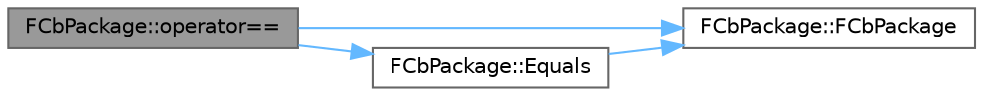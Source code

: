 digraph "FCbPackage::operator=="
{
 // INTERACTIVE_SVG=YES
 // LATEX_PDF_SIZE
  bgcolor="transparent";
  edge [fontname=Helvetica,fontsize=10,labelfontname=Helvetica,labelfontsize=10];
  node [fontname=Helvetica,fontsize=10,shape=box,height=0.2,width=0.4];
  rankdir="LR";
  Node1 [id="Node000001",label="FCbPackage::operator==",height=0.2,width=0.4,color="gray40", fillcolor="grey60", style="filled", fontcolor="black",tooltip=" "];
  Node1 -> Node2 [id="edge1_Node000001_Node000002",color="steelblue1",style="solid",tooltip=" "];
  Node2 [id="Node000002",label="FCbPackage::FCbPackage",height=0.2,width=0.4,color="grey40", fillcolor="white", style="filled",URL="$d4/da9/classFCbPackage.html#a3886870cfaf470b82cf8ecdd89ed134d",tooltip="Construct a null package."];
  Node1 -> Node3 [id="edge2_Node000001_Node000003",color="steelblue1",style="solid",tooltip=" "];
  Node3 [id="Node000003",label="FCbPackage::Equals",height=0.2,width=0.4,color="grey40", fillcolor="white", style="filled",URL="$d4/da9/classFCbPackage.html#a0eb9a31198c2a6ee67ca5460fd550ef2",tooltip="Compares packages by their object and attachment hashes."];
  Node3 -> Node2 [id="edge3_Node000003_Node000002",color="steelblue1",style="solid",tooltip=" "];
}
